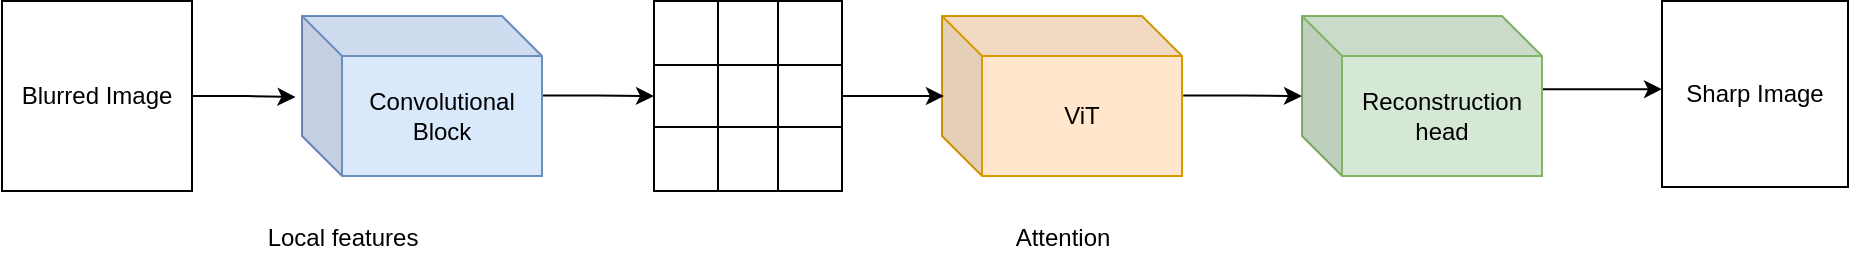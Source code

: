 <mxfile version="28.1.0">
  <diagram name="Page-1" id="-GImcETmamhQKEMOAOMj">
    <mxGraphModel dx="1131" dy="728" grid="1" gridSize="10" guides="1" tooltips="1" connect="1" arrows="1" fold="1" page="1" pageScale="1" pageWidth="850" pageHeight="1100" math="0" shadow="0">
      <root>
        <mxCell id="0" />
        <mxCell id="1" parent="0" />
        <mxCell id="Afod4DJ6bpy-HjVDw5yc-35" style="edgeStyle=orthogonalEdgeStyle;rounded=0;orthogonalLoop=1;jettySize=auto;html=1;exitX=0.988;exitY=0.497;exitDx=0;exitDy=0;exitPerimeter=0;entryX=0;entryY=0.5;entryDx=0;entryDy=0;" edge="1" parent="1" source="Afod4DJ6bpy-HjVDw5yc-2" target="Afod4DJ6bpy-HjVDw5yc-22">
          <mxGeometry relative="1" as="geometry">
            <mxPoint x="420" y="437" as="targetPoint" />
          </mxGeometry>
        </mxCell>
        <mxCell id="Afod4DJ6bpy-HjVDw5yc-2" value="Convolutional Block" style="shape=cube;whiteSpace=wrap;html=1;boundedLbl=1;backgroundOutline=1;darkOpacity=0.05;darkOpacity2=0.1;fillColor=#dae8fc;strokeColor=#6c8ebf;" vertex="1" parent="1">
          <mxGeometry x="250" y="387" width="120" height="80" as="geometry" />
        </mxCell>
        <mxCell id="Afod4DJ6bpy-HjVDw5yc-4" value="ViT" style="shape=cube;whiteSpace=wrap;html=1;boundedLbl=1;backgroundOutline=1;darkOpacity=0.05;darkOpacity2=0.1;fillColor=#ffe6cc;strokeColor=#d79b00;" vertex="1" parent="1">
          <mxGeometry x="570" y="387" width="120" height="80" as="geometry" />
        </mxCell>
        <mxCell id="Afod4DJ6bpy-HjVDw5yc-6" value="Blurred Image" style="whiteSpace=wrap;html=1;aspect=fixed;" vertex="1" parent="1">
          <mxGeometry x="100" y="379.5" width="95" height="95" as="geometry" />
        </mxCell>
        <mxCell id="Afod4DJ6bpy-HjVDw5yc-10" style="edgeStyle=orthogonalEdgeStyle;rounded=0;orthogonalLoop=1;jettySize=auto;html=1;exitX=0.991;exitY=0.458;exitDx=0;exitDy=0;exitPerimeter=0;entryX=0;entryY=0.474;entryDx=0;entryDy=0;entryPerimeter=0;" edge="1" parent="1" source="Afod4DJ6bpy-HjVDw5yc-11" target="Afod4DJ6bpy-HjVDw5yc-13">
          <mxGeometry relative="1" as="geometry">
            <mxPoint x="940" y="424" as="targetPoint" />
          </mxGeometry>
        </mxCell>
        <mxCell id="Afod4DJ6bpy-HjVDw5yc-11" value="Reconstruction head" style="shape=cube;whiteSpace=wrap;html=1;boundedLbl=1;backgroundOutline=1;darkOpacity=0.05;darkOpacity2=0.1;fillColor=#d5e8d4;strokeColor=#82b366;" vertex="1" parent="1">
          <mxGeometry x="750" y="387" width="120" height="80" as="geometry" />
        </mxCell>
        <mxCell id="Afod4DJ6bpy-HjVDw5yc-13" value="Sharp Image" style="whiteSpace=wrap;html=1;aspect=fixed;" vertex="1" parent="1">
          <mxGeometry x="930" y="379.5" width="93" height="93" as="geometry" />
        </mxCell>
        <mxCell id="Afod4DJ6bpy-HjVDw5yc-15" value="Attention" style="text;html=1;align=center;verticalAlign=middle;resizable=0;points=[];autosize=1;strokeColor=none;fillColor=none;" vertex="1" parent="1">
          <mxGeometry x="597.5" y="485" width="65" height="26" as="geometry" />
        </mxCell>
        <mxCell id="Afod4DJ6bpy-HjVDw5yc-17" value="" style="shape=table;startSize=0;container=1;collapsible=0;childLayout=tableLayout;fontSize=16;" vertex="1" parent="1">
          <mxGeometry x="426" y="379.5" width="94" height="95" as="geometry" />
        </mxCell>
        <mxCell id="Afod4DJ6bpy-HjVDw5yc-18" value="" style="shape=tableRow;horizontal=0;startSize=0;swimlaneHead=0;swimlaneBody=0;strokeColor=inherit;top=0;left=0;bottom=0;right=0;collapsible=0;dropTarget=0;fillColor=none;points=[[0,0.5],[1,0.5]];portConstraint=eastwest;fontSize=16;" vertex="1" parent="Afod4DJ6bpy-HjVDw5yc-17">
          <mxGeometry width="94" height="32" as="geometry" />
        </mxCell>
        <mxCell id="Afod4DJ6bpy-HjVDw5yc-19" value="" style="shape=partialRectangle;html=1;whiteSpace=wrap;connectable=0;strokeColor=inherit;overflow=hidden;fillColor=none;top=0;left=0;bottom=0;right=0;pointerEvents=1;fontSize=16;" vertex="1" parent="Afod4DJ6bpy-HjVDw5yc-18">
          <mxGeometry width="32" height="32" as="geometry">
            <mxRectangle width="32" height="32" as="alternateBounds" />
          </mxGeometry>
        </mxCell>
        <mxCell id="Afod4DJ6bpy-HjVDw5yc-20" value="" style="shape=partialRectangle;html=1;whiteSpace=wrap;connectable=0;strokeColor=inherit;overflow=hidden;fillColor=none;top=0;left=0;bottom=0;right=0;pointerEvents=1;fontSize=16;" vertex="1" parent="Afod4DJ6bpy-HjVDw5yc-18">
          <mxGeometry x="32" width="30" height="32" as="geometry">
            <mxRectangle width="30" height="32" as="alternateBounds" />
          </mxGeometry>
        </mxCell>
        <mxCell id="Afod4DJ6bpy-HjVDw5yc-21" value="" style="shape=partialRectangle;html=1;whiteSpace=wrap;connectable=0;strokeColor=inherit;overflow=hidden;fillColor=none;top=0;left=0;bottom=0;right=0;pointerEvents=1;fontSize=16;" vertex="1" parent="Afod4DJ6bpy-HjVDw5yc-18">
          <mxGeometry x="62" width="32" height="32" as="geometry">
            <mxRectangle width="32" height="32" as="alternateBounds" />
          </mxGeometry>
        </mxCell>
        <mxCell id="Afod4DJ6bpy-HjVDw5yc-22" value="" style="shape=tableRow;horizontal=0;startSize=0;swimlaneHead=0;swimlaneBody=0;strokeColor=inherit;top=0;left=0;bottom=0;right=0;collapsible=0;dropTarget=0;fillColor=none;points=[[0,0.5],[1,0.5]];portConstraint=eastwest;fontSize=16;" vertex="1" parent="Afod4DJ6bpy-HjVDw5yc-17">
          <mxGeometry y="32" width="94" height="31" as="geometry" />
        </mxCell>
        <mxCell id="Afod4DJ6bpy-HjVDw5yc-23" value="" style="shape=partialRectangle;html=1;whiteSpace=wrap;connectable=0;strokeColor=inherit;overflow=hidden;fillColor=none;top=0;left=0;bottom=0;right=0;pointerEvents=1;fontSize=16;" vertex="1" parent="Afod4DJ6bpy-HjVDw5yc-22">
          <mxGeometry width="32" height="31" as="geometry">
            <mxRectangle width="32" height="31" as="alternateBounds" />
          </mxGeometry>
        </mxCell>
        <mxCell id="Afod4DJ6bpy-HjVDw5yc-24" value="" style="shape=partialRectangle;html=1;whiteSpace=wrap;connectable=0;strokeColor=inherit;overflow=hidden;fillColor=none;top=0;left=0;bottom=0;right=0;pointerEvents=1;fontSize=16;" vertex="1" parent="Afod4DJ6bpy-HjVDw5yc-22">
          <mxGeometry x="32" width="30" height="31" as="geometry">
            <mxRectangle width="30" height="31" as="alternateBounds" />
          </mxGeometry>
        </mxCell>
        <mxCell id="Afod4DJ6bpy-HjVDw5yc-25" value="" style="shape=partialRectangle;html=1;whiteSpace=wrap;connectable=0;strokeColor=inherit;overflow=hidden;fillColor=none;top=0;left=0;bottom=0;right=0;pointerEvents=1;fontSize=16;" vertex="1" parent="Afod4DJ6bpy-HjVDw5yc-22">
          <mxGeometry x="62" width="32" height="31" as="geometry">
            <mxRectangle width="32" height="31" as="alternateBounds" />
          </mxGeometry>
        </mxCell>
        <mxCell id="Afod4DJ6bpy-HjVDw5yc-26" value="" style="shape=tableRow;horizontal=0;startSize=0;swimlaneHead=0;swimlaneBody=0;strokeColor=inherit;top=0;left=0;bottom=0;right=0;collapsible=0;dropTarget=0;fillColor=none;points=[[0,0.5],[1,0.5]];portConstraint=eastwest;fontSize=16;" vertex="1" parent="Afod4DJ6bpy-HjVDw5yc-17">
          <mxGeometry y="63" width="94" height="32" as="geometry" />
        </mxCell>
        <mxCell id="Afod4DJ6bpy-HjVDw5yc-27" value="" style="shape=partialRectangle;html=1;whiteSpace=wrap;connectable=0;strokeColor=inherit;overflow=hidden;fillColor=none;top=0;left=0;bottom=0;right=0;pointerEvents=1;fontSize=16;" vertex="1" parent="Afod4DJ6bpy-HjVDw5yc-26">
          <mxGeometry width="32" height="32" as="geometry">
            <mxRectangle width="32" height="32" as="alternateBounds" />
          </mxGeometry>
        </mxCell>
        <mxCell id="Afod4DJ6bpy-HjVDw5yc-28" value="" style="shape=partialRectangle;html=1;whiteSpace=wrap;connectable=0;strokeColor=inherit;overflow=hidden;fillColor=none;top=0;left=0;bottom=0;right=0;pointerEvents=1;fontSize=16;" vertex="1" parent="Afod4DJ6bpy-HjVDw5yc-26">
          <mxGeometry x="32" width="30" height="32" as="geometry">
            <mxRectangle width="30" height="32" as="alternateBounds" />
          </mxGeometry>
        </mxCell>
        <mxCell id="Afod4DJ6bpy-HjVDw5yc-29" value="" style="shape=partialRectangle;html=1;whiteSpace=wrap;connectable=0;strokeColor=inherit;overflow=hidden;fillColor=none;top=0;left=0;bottom=0;right=0;pointerEvents=1;fontSize=16;" vertex="1" parent="Afod4DJ6bpy-HjVDw5yc-26">
          <mxGeometry x="62" width="32" height="32" as="geometry">
            <mxRectangle width="32" height="32" as="alternateBounds" />
          </mxGeometry>
        </mxCell>
        <mxCell id="Afod4DJ6bpy-HjVDw5yc-30" style="edgeStyle=orthogonalEdgeStyle;rounded=0;orthogonalLoop=1;jettySize=auto;html=1;exitX=1;exitY=0.5;exitDx=0;exitDy=0;entryX=0.008;entryY=0.5;entryDx=0;entryDy=0;entryPerimeter=0;" edge="1" parent="1" source="Afod4DJ6bpy-HjVDw5yc-22" target="Afod4DJ6bpy-HjVDw5yc-4">
          <mxGeometry relative="1" as="geometry" />
        </mxCell>
        <mxCell id="Afod4DJ6bpy-HjVDw5yc-36" style="edgeStyle=orthogonalEdgeStyle;rounded=0;orthogonalLoop=1;jettySize=auto;html=1;exitX=1;exitY=0.5;exitDx=0;exitDy=0;entryX=-0.027;entryY=0.507;entryDx=0;entryDy=0;entryPerimeter=0;" edge="1" parent="1" source="Afod4DJ6bpy-HjVDw5yc-6" target="Afod4DJ6bpy-HjVDw5yc-2">
          <mxGeometry relative="1" as="geometry" />
        </mxCell>
        <mxCell id="Afod4DJ6bpy-HjVDw5yc-39" style="edgeStyle=orthogonalEdgeStyle;rounded=0;orthogonalLoop=1;jettySize=auto;html=1;exitX=1.005;exitY=0.497;exitDx=0;exitDy=0;exitPerimeter=0;" edge="1" parent="1" source="Afod4DJ6bpy-HjVDw5yc-4">
          <mxGeometry relative="1" as="geometry">
            <mxPoint x="750" y="427" as="targetPoint" />
          </mxGeometry>
        </mxCell>
        <mxCell id="Afod4DJ6bpy-HjVDw5yc-40" value="Local features" style="text;html=1;align=center;verticalAlign=middle;resizable=0;points=[];autosize=1;strokeColor=none;fillColor=none;" vertex="1" parent="1">
          <mxGeometry x="220" y="483" width="100" height="30" as="geometry" />
        </mxCell>
      </root>
    </mxGraphModel>
  </diagram>
</mxfile>
